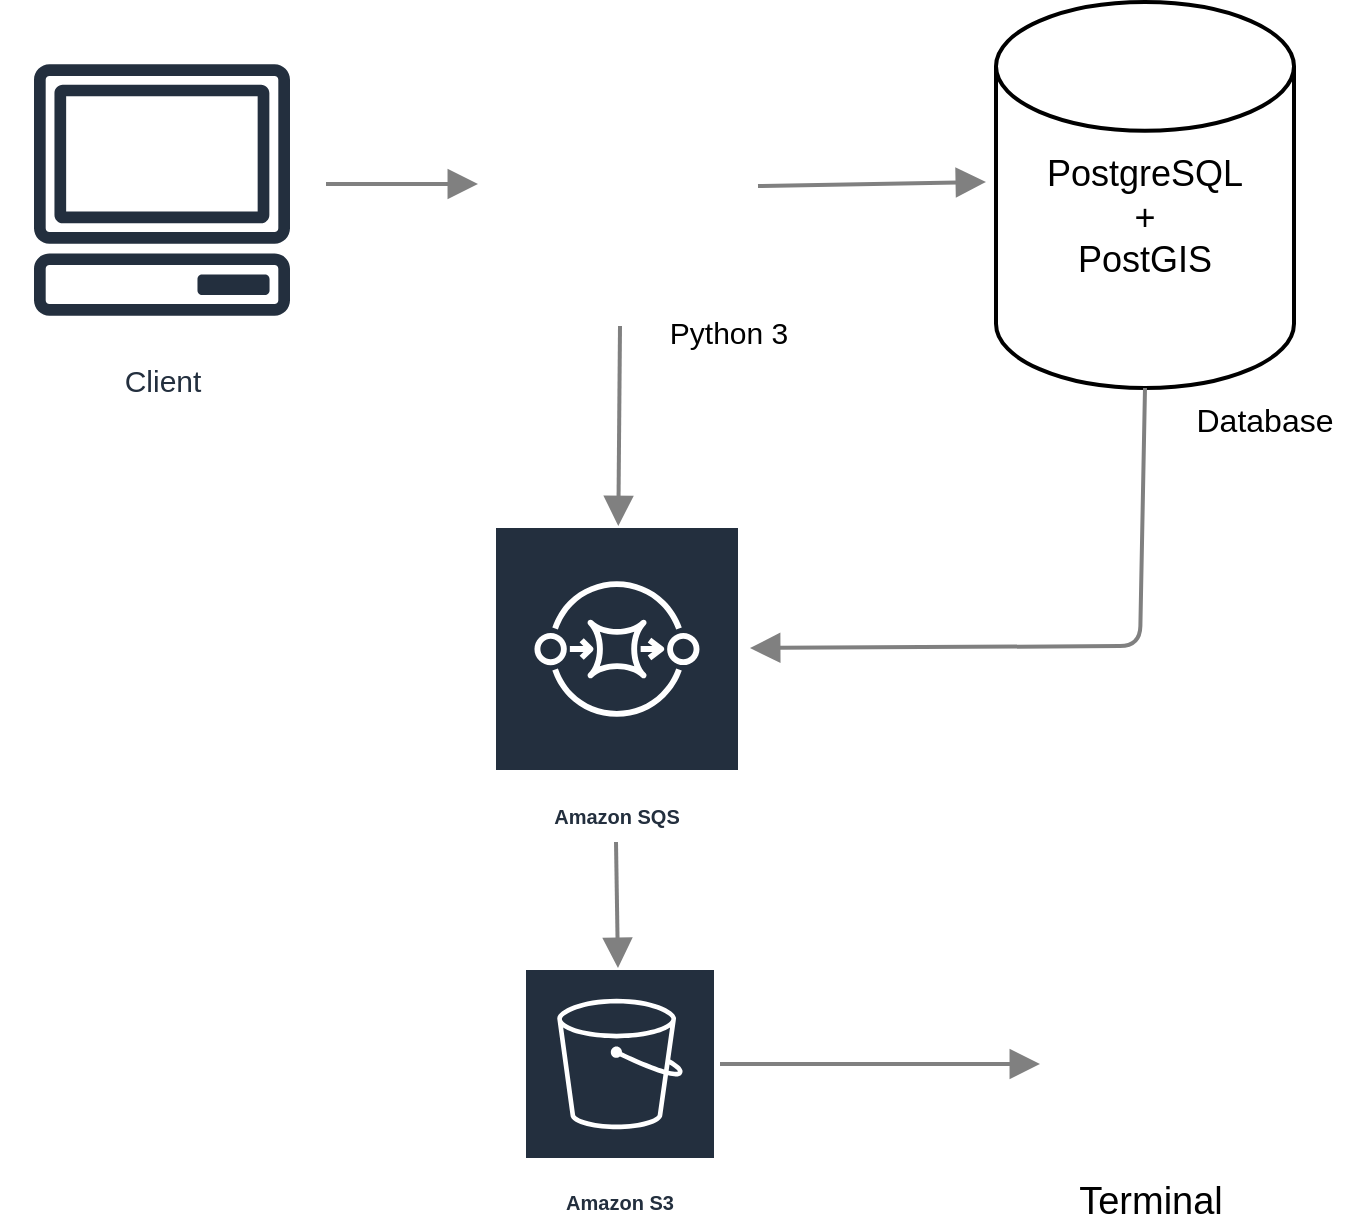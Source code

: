 <mxfile version="14.6.6" type="google"><diagram id="mMFZYNRsdcS_L88jS8Jc" name="Page-1"><mxGraphModel dx="1355" dy="774" grid="1" gridSize="1" guides="1" tooltips="1" connect="1" arrows="1" fold="1" page="1" pageScale="1" pageWidth="827" pageHeight="1169" math="0" shadow="0"><root><mxCell id="0"/><mxCell id="1" parent="0"/><mxCell id="RCh6HdOBRpGwfTOWCfEs-1" value="&lt;font style=&quot;font-size: 15px&quot;&gt;Client&lt;/font&gt;" style="outlineConnect=0;fontColor=#232F3E;gradientColor=none;strokeColor=#232F3E;fillColor=#ffffff;dashed=0;verticalLabelPosition=bottom;verticalAlign=top;align=center;html=1;fontSize=12;fontStyle=0;aspect=fixed;shape=mxgraph.aws4.resourceIcon;resIcon=mxgraph.aws4.client;" parent="1" vertex="1"><mxGeometry x="55" y="105" width="160" height="160" as="geometry"/></mxCell><mxCell id="RCh6HdOBRpGwfTOWCfEs-2" value="" style="shape=image;html=1;verticalAlign=top;verticalLabelPosition=bottom;labelBackgroundColor=#ffffff;imageAspect=0;aspect=fixed;image=https://cdn4.iconfinder.com/data/icons/logos-and-brands/512/267_Python_logo-128.png" parent="1" vertex="1"><mxGeometry x="293" y="111" width="142" height="142" as="geometry"/></mxCell><mxCell id="RCh6HdOBRpGwfTOWCfEs-5" value="&lt;font style=&quot;font-size: 19px&quot;&gt;Terminal&lt;/font&gt;" style="shape=image;html=1;verticalAlign=top;verticalLabelPosition=bottom;labelBackgroundColor=#ffffff;imageAspect=0;aspect=fixed;image=https://cdn4.iconfinder.com/data/icons/icocentre-free-icons/170/f-command_256-128.png" parent="1" vertex="1"><mxGeometry x="577" y="569" width="104" height="104" as="geometry"/></mxCell><mxCell id="RCh6HdOBRpGwfTOWCfEs-6" value="Amazon SQS" style="outlineConnect=0;fontColor=#232F3E;gradientColor=none;strokeColor=#ffffff;fillColor=#232F3E;dashed=0;verticalLabelPosition=middle;verticalAlign=bottom;align=center;html=1;whiteSpace=wrap;fontSize=10;fontStyle=1;spacing=3;shape=mxgraph.aws4.productIcon;prIcon=mxgraph.aws4.sqs;" parent="1" vertex="1"><mxGeometry x="301" y="353" width="123" height="155" as="geometry"/></mxCell><mxCell id="nD6CAIGjgpF0aeDu73C2-1" value="&lt;font style=&quot;font-size: 18px&quot;&gt;&lt;br&gt;PostgreSQL&lt;br&gt;+&lt;br&gt;PostGIS&lt;/font&gt;" style="strokeWidth=2;html=1;shape=mxgraph.flowchart.database;whiteSpace=wrap;" vertex="1" parent="1"><mxGeometry x="552" y="91" width="149" height="193" as="geometry"/></mxCell><mxCell id="nD6CAIGjgpF0aeDu73C2-6" value="" style="edgeStyle=none;html=1;strokeColor=#808080;endArrow=block;endSize=10;dashed=0;verticalAlign=bottom;strokeWidth=2;exitX=0.5;exitY=1;exitDx=0;exitDy=0;" edge="1" parent="1" source="RCh6HdOBRpGwfTOWCfEs-2" target="RCh6HdOBRpGwfTOWCfEs-6"><mxGeometry width="160" relative="1" as="geometry"><mxPoint x="333" y="361" as="sourcePoint"/><mxPoint x="493" y="361" as="targetPoint"/></mxGeometry></mxCell><mxCell id="nD6CAIGjgpF0aeDu73C2-7" value="" style="edgeStyle=none;html=1;strokeColor=#808080;endArrow=block;endSize=10;dashed=0;verticalAlign=bottom;strokeWidth=2;" edge="1" parent="1" target="RCh6HdOBRpGwfTOWCfEs-2"><mxGeometry width="160" relative="1" as="geometry"><mxPoint x="217" y="182" as="sourcePoint"/><mxPoint x="281" y="177" as="targetPoint"/></mxGeometry></mxCell><mxCell id="nD6CAIGjgpF0aeDu73C2-8" value="" style="edgeStyle=none;html=1;strokeColor=#808080;endArrow=block;endSize=10;dashed=0;verticalAlign=bottom;strokeWidth=2;" edge="1" parent="1"><mxGeometry width="160" relative="1" as="geometry"><mxPoint x="433" y="183" as="sourcePoint"/><mxPoint x="547" y="181" as="targetPoint"/></mxGeometry></mxCell><mxCell id="nD6CAIGjgpF0aeDu73C2-9" value="" style="edgeStyle=none;html=1;strokeColor=#808080;endArrow=block;endSize=10;dashed=0;verticalAlign=bottom;strokeWidth=2;exitX=0.5;exitY=1;exitDx=0;exitDy=0;exitPerimeter=0;" edge="1" parent="1" source="nD6CAIGjgpF0aeDu73C2-1"><mxGeometry width="160" relative="1" as="geometry"><mxPoint x="333" y="361" as="sourcePoint"/><mxPoint x="429" y="414" as="targetPoint"/><Array as="points"><mxPoint x="624" y="413"/></Array></mxGeometry></mxCell><mxCell id="nD6CAIGjgpF0aeDu73C2-12" value="&lt;font style=&quot;font-size: 15px&quot;&gt;Python 3&lt;/font&gt;" style="text;html=1;align=center;verticalAlign=middle;resizable=0;points=[];autosize=1;strokeColor=none;" vertex="1" parent="1"><mxGeometry x="383" y="246" width="70" height="20" as="geometry"/></mxCell><mxCell id="nD6CAIGjgpF0aeDu73C2-16" value="&lt;font style=&quot;font-size: 16px&quot;&gt;Database&lt;/font&gt;" style="text;html=1;align=center;verticalAlign=middle;resizable=0;points=[];autosize=1;strokeColor=none;" vertex="1" parent="1"><mxGeometry x="646" y="290" width="80" height="20" as="geometry"/></mxCell><mxCell id="nD6CAIGjgpF0aeDu73C2-17" value="Amazon S3" style="outlineConnect=0;fontColor=#232F3E;gradientColor=none;strokeColor=#ffffff;fillColor=#232F3E;dashed=0;verticalLabelPosition=middle;verticalAlign=bottom;align=center;html=1;whiteSpace=wrap;fontSize=10;fontStyle=1;spacing=3;shape=mxgraph.aws4.productIcon;prIcon=mxgraph.aws4.s3;" vertex="1" parent="1"><mxGeometry x="316" y="574" width="96" height="127" as="geometry"/></mxCell><mxCell id="nD6CAIGjgpF0aeDu73C2-18" value="" style="edgeStyle=none;html=1;strokeColor=#808080;endArrow=block;endSize=10;dashed=0;verticalAlign=bottom;strokeWidth=2;" edge="1" parent="1" target="nD6CAIGjgpF0aeDu73C2-17"><mxGeometry width="160" relative="1" as="geometry"><mxPoint x="362" y="511" as="sourcePoint"/><mxPoint x="378" y="572" as="targetPoint"/></mxGeometry></mxCell><mxCell id="nD6CAIGjgpF0aeDu73C2-20" value="" style="edgeStyle=none;html=1;strokeColor=#808080;endArrow=block;endSize=10;dashed=0;verticalAlign=bottom;strokeWidth=2;" edge="1" parent="1"><mxGeometry width="160" relative="1" as="geometry"><mxPoint x="414" y="622" as="sourcePoint"/><mxPoint x="574" y="622" as="targetPoint"/></mxGeometry></mxCell></root></mxGraphModel></diagram></mxfile>